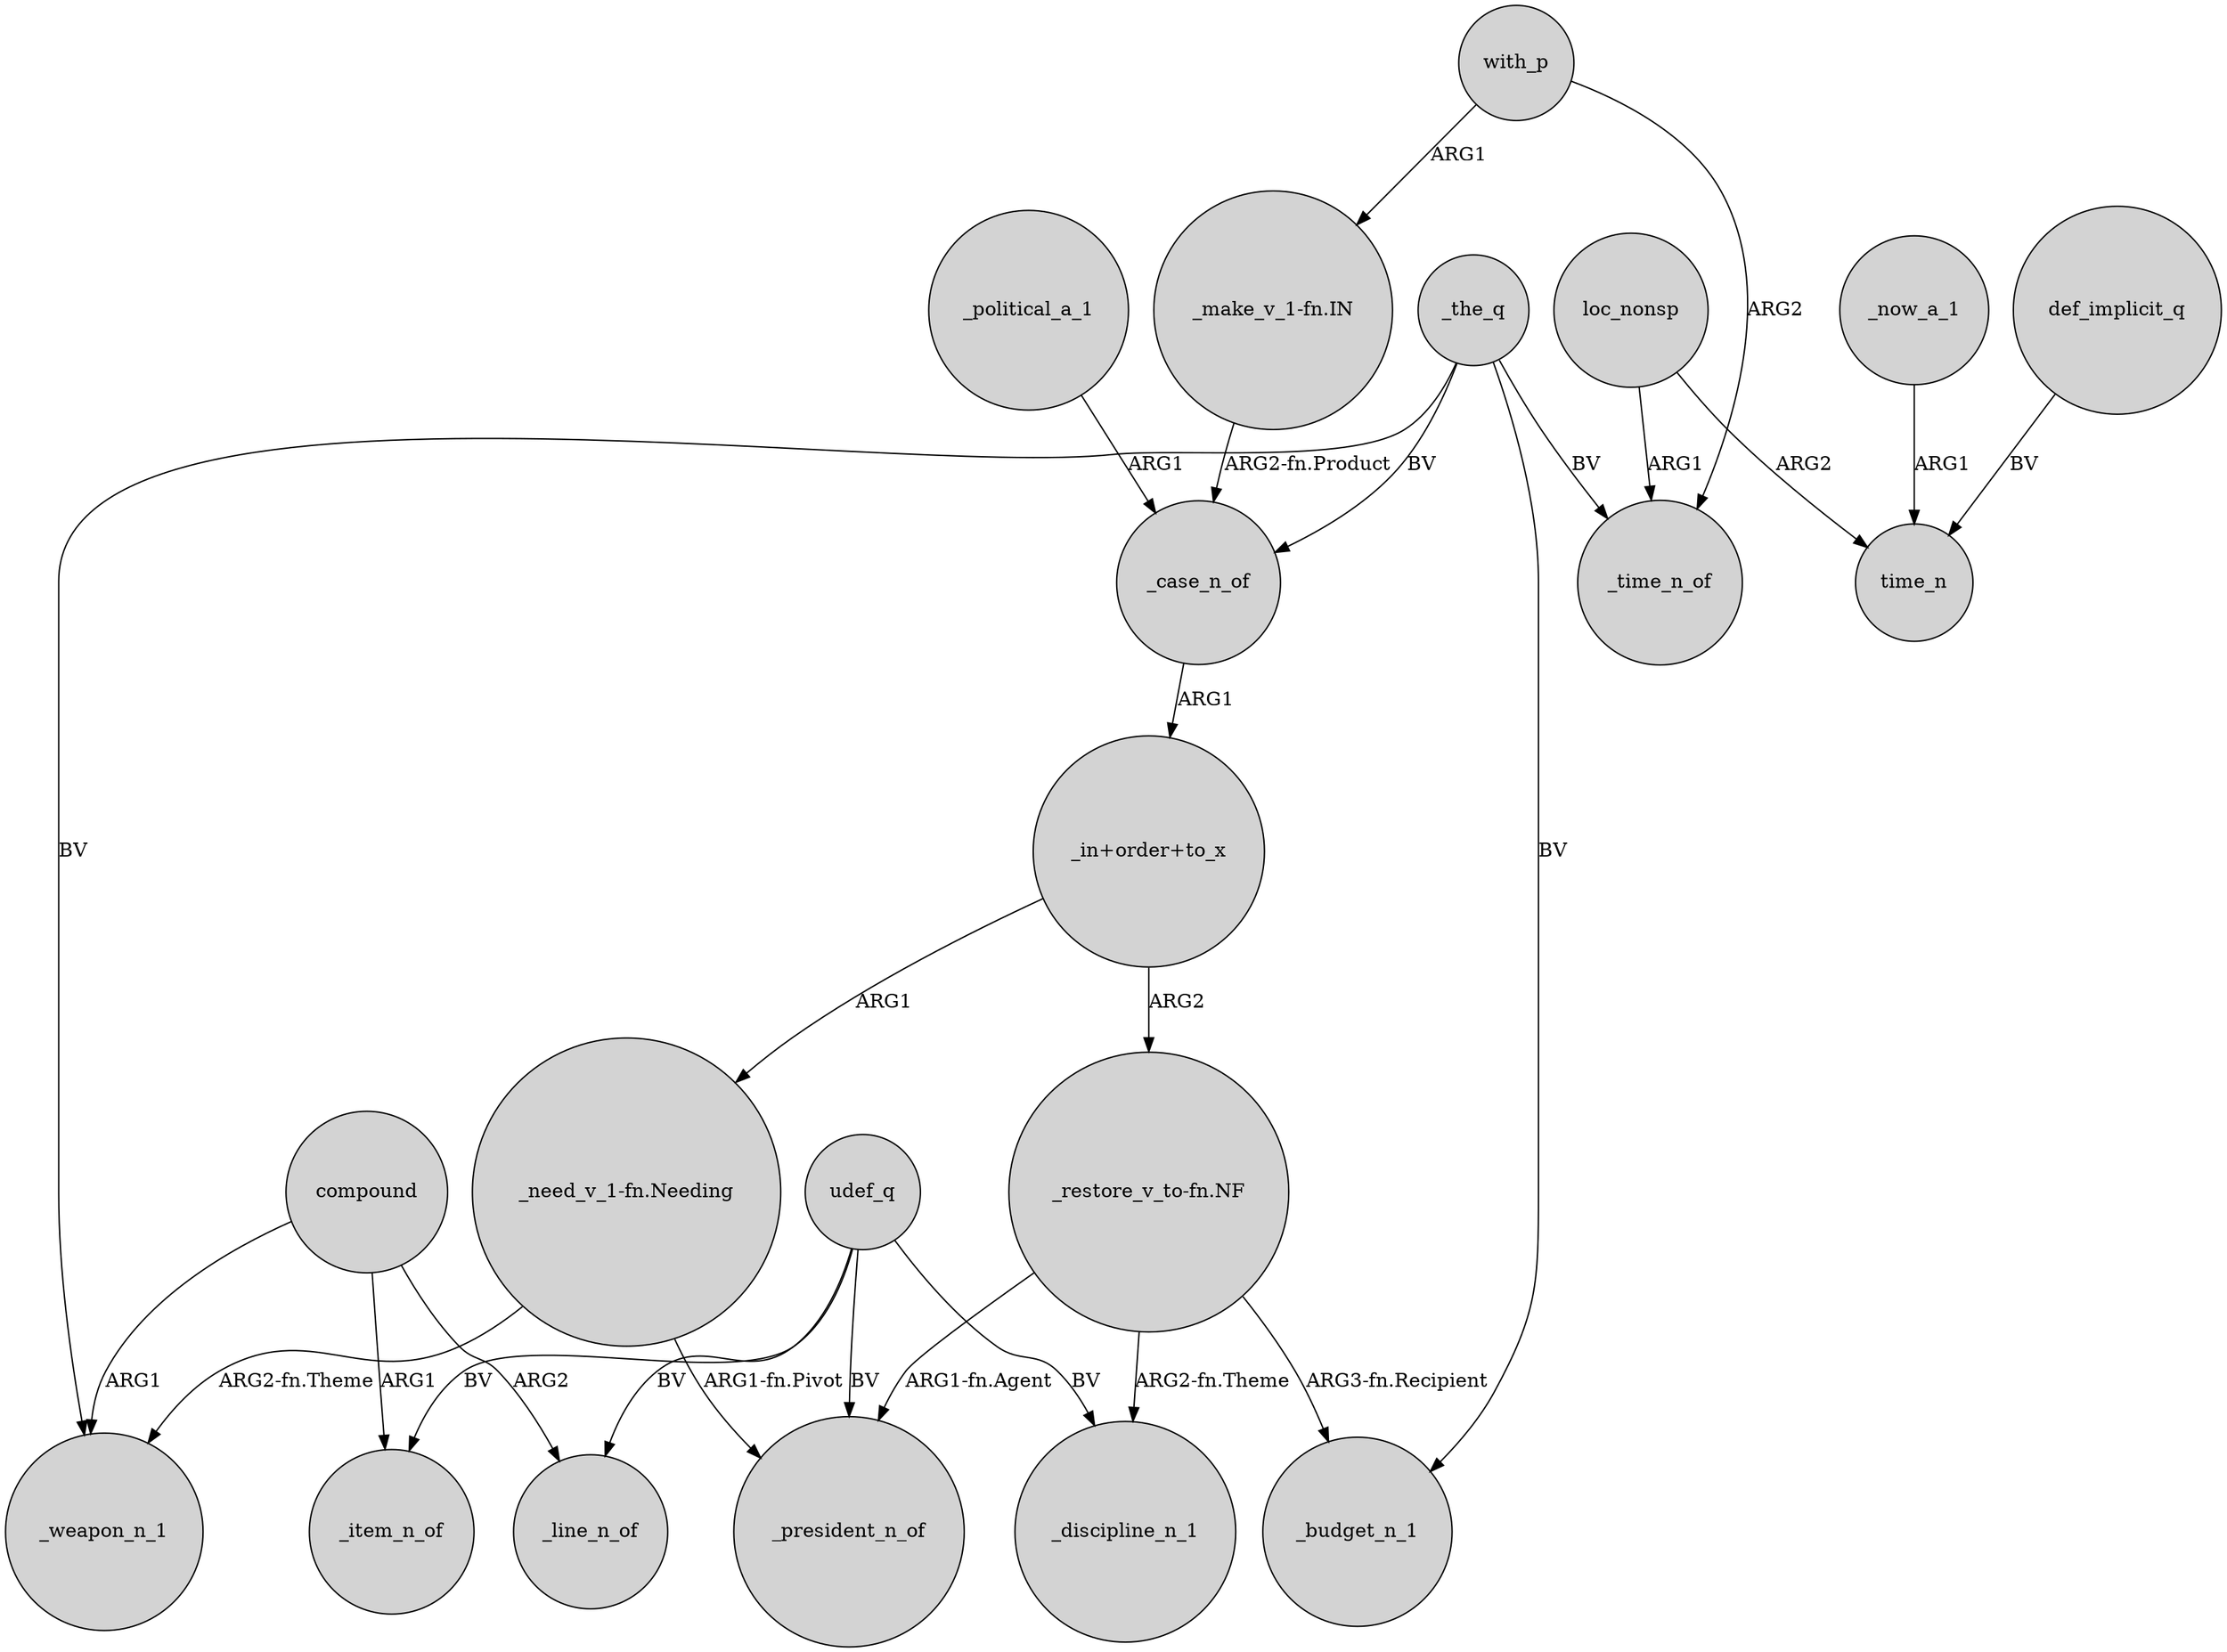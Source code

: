 digraph {
	node [shape=circle style=filled]
	compound -> _line_n_of [label=ARG2]
	"_need_v_1-fn.Needing" -> _weapon_n_1 [label="ARG2-fn.Theme"]
	_the_q -> _budget_n_1 [label=BV]
	"_restore_v_to-fn.NF" -> _budget_n_1 [label="ARG3-fn.Recipient"]
	_the_q -> _case_n_of [label=BV]
	"_in+order+to_x" -> "_need_v_1-fn.Needing" [label=ARG1]
	_political_a_1 -> _case_n_of [label=ARG1]
	loc_nonsp -> _time_n_of [label=ARG1]
	"_restore_v_to-fn.NF" -> _discipline_n_1 [label="ARG2-fn.Theme"]
	"_in+order+to_x" -> "_restore_v_to-fn.NF" [label=ARG2]
	loc_nonsp -> time_n [label=ARG2]
	with_p -> "_make_v_1-fn.IN" [label=ARG1]
	"_need_v_1-fn.Needing" -> _president_n_of [label="ARG1-fn.Pivot"]
	udef_q -> _discipline_n_1 [label=BV]
	compound -> _weapon_n_1 [label=ARG1]
	compound -> _item_n_of [label=ARG1]
	"_make_v_1-fn.IN" -> _case_n_of [label="ARG2-fn.Product"]
	_the_q -> _time_n_of [label=BV]
	udef_q -> _item_n_of [label=BV]
	"_restore_v_to-fn.NF" -> _president_n_of [label="ARG1-fn.Agent"]
	udef_q -> _president_n_of [label=BV]
	udef_q -> _line_n_of [label=BV]
	_now_a_1 -> time_n [label=ARG1]
	with_p -> _time_n_of [label=ARG2]
	_the_q -> _weapon_n_1 [label=BV]
	_case_n_of -> "_in+order+to_x" [label=ARG1]
	def_implicit_q -> time_n [label=BV]
}
